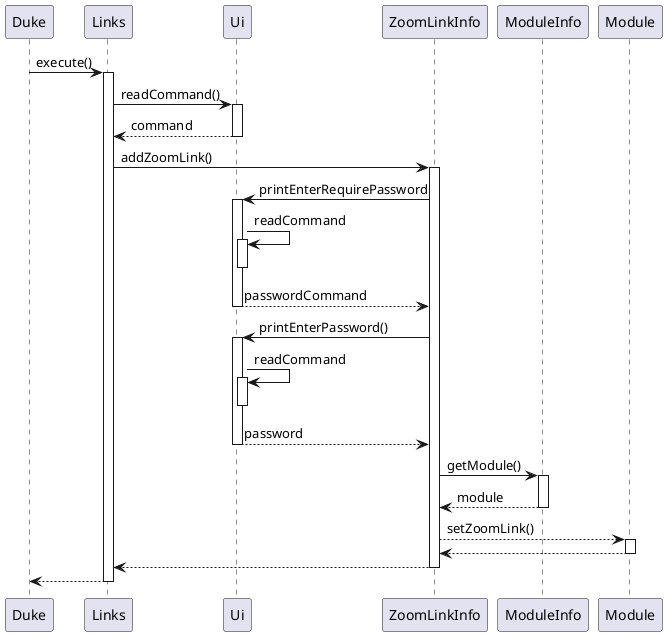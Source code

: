 @startuml
participant Duke
Duke -> Links : execute()
activate Links
Links -> Ui : readCommand()
activate Ui
Ui --> Links : command
deactivate Ui
Links -> ZoomLinkInfo : addZoomLink()
activate ZoomLinkInfo
ZoomLinkInfo -> Ui : printEnterRequirePassword
activate Ui
Ui -> Ui : readCommand
activate Ui
deactivate Ui
Ui --> ZoomLinkInfo :  passwordCommand
deactivate Ui
ZoomLinkInfo -> Ui : printEnterPassword()
activate Ui
Ui -> Ui : readCommand
activate Ui
deactivate Ui
Ui --> ZoomLinkInfo : password
deactivate Ui
ZoomLinkInfo -> ModuleInfo : getModule()
activate ModuleInfo
ModuleInfo --> ZoomLinkInfo : module
deactivate ModuleInfo
ZoomLinkInfo --> Module : setZoomLink()
activate Module
Module --> ZoomLinkInfo
deactivate Module
ZoomLinkInfo --> Links
deactivate ZoomLinkInfo

return
@enduml